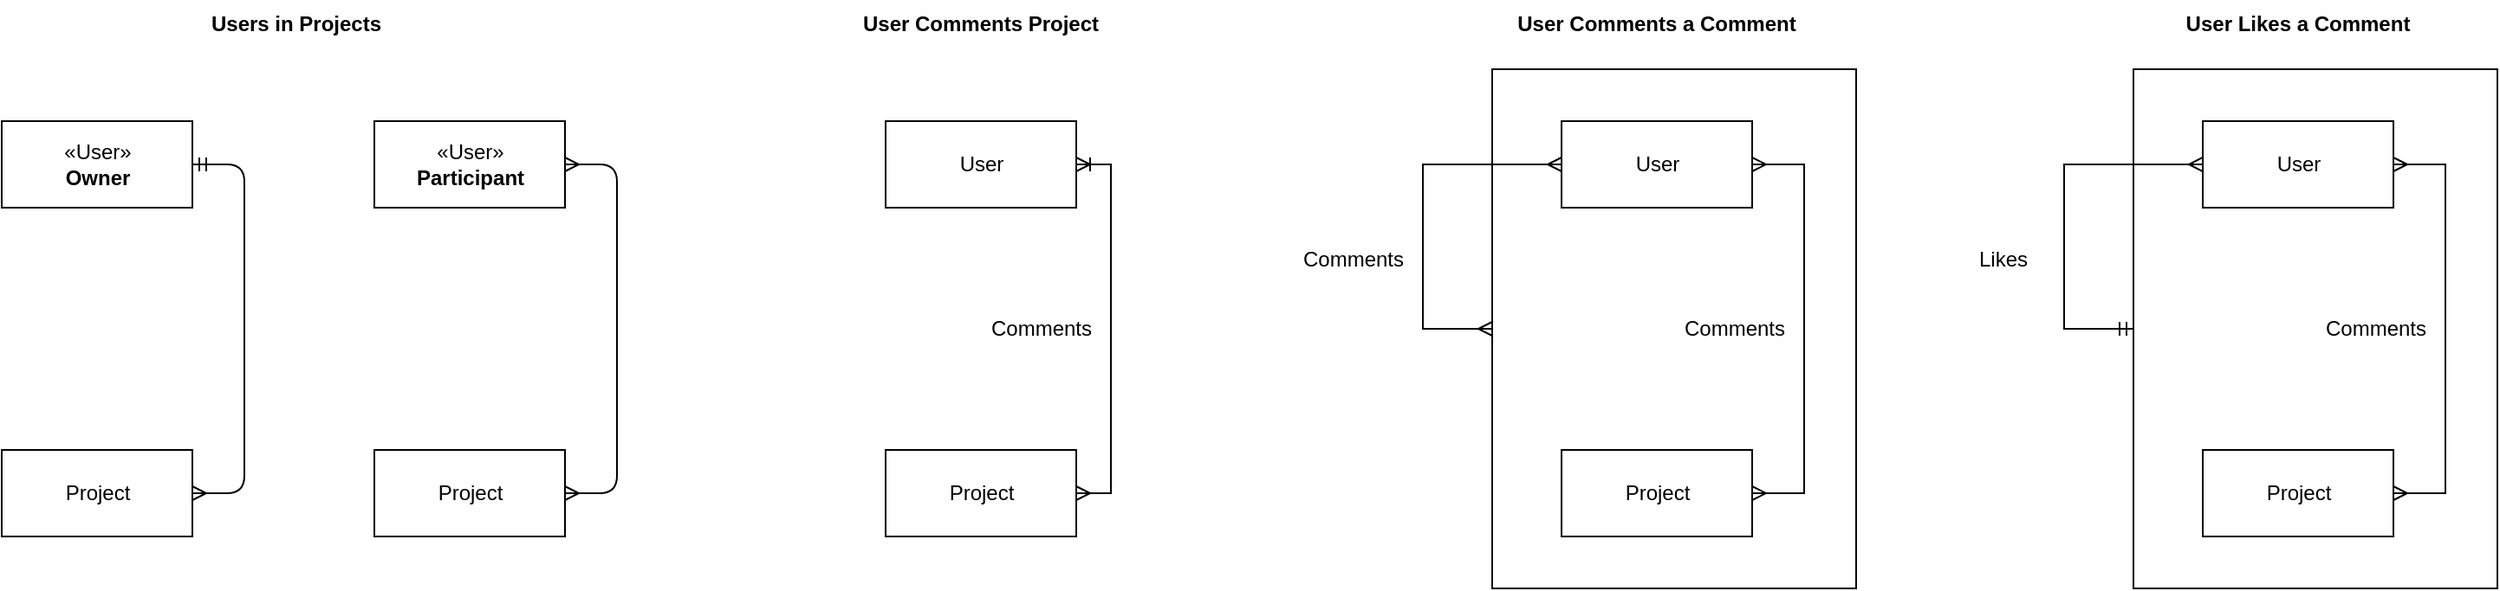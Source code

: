 <mxfile>
    <diagram id="gN5veEqgsvZ1zo1EtN6D" name="Page-1">
        <mxGraphModel dx="1009" dy="718" grid="1" gridSize="10" guides="1" tooltips="1" connect="1" arrows="1" fold="1" page="1" pageScale="1" pageWidth="850" pageHeight="1100" math="0" shadow="0">
            <root>
                <mxCell id="0"/>
                <mxCell id="1" parent="0"/>
                <mxCell id="54" value="" style="rounded=0;whiteSpace=wrap;html=1;" vertex="1" parent="1">
                    <mxGeometry x="1000" y="160" width="210" height="300" as="geometry"/>
                </mxCell>
                <mxCell id="4" value="Project" style="html=1;" vertex="1" parent="1">
                    <mxGeometry x="140" y="380" width="110" height="50" as="geometry"/>
                </mxCell>
                <mxCell id="32" value="«User»&lt;br&gt;&lt;b&gt;Owner&lt;/b&gt;" style="html=1;" vertex="1" parent="1">
                    <mxGeometry x="140" y="190" width="110" height="50" as="geometry"/>
                </mxCell>
                <mxCell id="35" value="" style="edgeStyle=entityRelationEdgeStyle;fontSize=12;html=1;endArrow=ERmany;startArrow=ERmandOne;exitX=1;exitY=0.5;exitDx=0;exitDy=0;entryX=1;entryY=0.5;entryDx=0;entryDy=0;endFill=0;" edge="1" parent="1" source="32" target="4">
                    <mxGeometry width="100" height="100" relative="1" as="geometry">
                        <mxPoint x="410" y="410" as="sourcePoint"/>
                        <mxPoint x="250" y="310" as="targetPoint"/>
                    </mxGeometry>
                </mxCell>
                <mxCell id="36" value="Project" style="html=1;" vertex="1" parent="1">
                    <mxGeometry x="355" y="380" width="110" height="50" as="geometry"/>
                </mxCell>
                <mxCell id="37" value="«User»&lt;br&gt;&lt;b&gt;Participant&lt;/b&gt;" style="html=1;" vertex="1" parent="1">
                    <mxGeometry x="355" y="190" width="110" height="50" as="geometry"/>
                </mxCell>
                <mxCell id="39" value="" style="edgeStyle=entityRelationEdgeStyle;fontSize=12;html=1;endArrow=ERmany;startArrow=ERmany;entryX=1;entryY=0.5;entryDx=0;entryDy=0;exitX=1;exitY=0.5;exitDx=0;exitDy=0;" edge="1" parent="1" source="36" target="37">
                    <mxGeometry width="100" height="100" relative="1" as="geometry">
                        <mxPoint x="285" y="410" as="sourcePoint"/>
                        <mxPoint x="445" y="280" as="targetPoint"/>
                    </mxGeometry>
                </mxCell>
                <mxCell id="41" value="Users in Projects" style="text;align=center;fontStyle=1;verticalAlign=middle;spacingLeft=3;spacingRight=3;strokeColor=none;rotatable=0;points=[[0,0.5],[1,0.5]];portConstraint=eastwest;" vertex="1" parent="1">
                    <mxGeometry x="270" y="120" width="80" height="26" as="geometry"/>
                </mxCell>
                <mxCell id="42" value="User Comments Project" style="text;align=center;fontStyle=1;verticalAlign=middle;spacingLeft=3;spacingRight=3;strokeColor=none;rotatable=0;points=[[0,0.5],[1,0.5]];portConstraint=eastwest;" vertex="1" parent="1">
                    <mxGeometry x="665" y="120" width="80" height="26" as="geometry"/>
                </mxCell>
                <mxCell id="49" style="edgeStyle=orthogonalEdgeStyle;rounded=0;orthogonalLoop=1;jettySize=auto;html=1;exitX=1;exitY=0.5;exitDx=0;exitDy=0;entryX=1;entryY=0.5;entryDx=0;entryDy=0;startArrow=ERoneToMany;startFill=0;endArrow=ERmany;endFill=0;" edge="1" parent="1" source="43" target="45">
                    <mxGeometry relative="1" as="geometry"/>
                </mxCell>
                <mxCell id="43" value="User" style="html=1;" vertex="1" parent="1">
                    <mxGeometry x="650" y="190" width="110" height="50" as="geometry"/>
                </mxCell>
                <mxCell id="45" value="Project" style="html=1;" vertex="1" parent="1">
                    <mxGeometry x="650" y="380" width="110" height="50" as="geometry"/>
                </mxCell>
                <mxCell id="50" value="User Comments a Comment" style="text;align=center;fontStyle=1;verticalAlign=middle;spacingLeft=3;spacingRight=3;strokeColor=none;rotatable=0;points=[[0,0.5],[1,0.5]];portConstraint=eastwest;" vertex="1" parent="1">
                    <mxGeometry x="1055" y="120" width="80" height="26" as="geometry"/>
                </mxCell>
                <mxCell id="51" style="edgeStyle=orthogonalEdgeStyle;rounded=0;orthogonalLoop=1;jettySize=auto;html=1;exitX=1;exitY=0.5;exitDx=0;exitDy=0;entryX=1;entryY=0.5;entryDx=0;entryDy=0;startArrow=ERmany;startFill=0;endArrow=ERmany;endFill=0;" edge="1" parent="1" source="52" target="53">
                    <mxGeometry relative="1" as="geometry">
                        <Array as="points">
                            <mxPoint x="1180" y="215"/>
                            <mxPoint x="1180" y="405"/>
                        </Array>
                    </mxGeometry>
                </mxCell>
                <mxCell id="56" style="edgeStyle=orthogonalEdgeStyle;rounded=0;orthogonalLoop=1;jettySize=auto;html=1;exitX=0;exitY=0.5;exitDx=0;exitDy=0;entryX=0;entryY=0.5;entryDx=0;entryDy=0;startArrow=ERmany;startFill=0;endArrow=ERmany;endFill=0;" edge="1" parent="1" source="52" target="54">
                    <mxGeometry relative="1" as="geometry">
                        <Array as="points">
                            <mxPoint x="960" y="215"/>
                            <mxPoint x="960" y="310"/>
                        </Array>
                    </mxGeometry>
                </mxCell>
                <mxCell id="52" value="User" style="html=1;" vertex="1" parent="1">
                    <mxGeometry x="1040" y="190" width="110" height="50" as="geometry"/>
                </mxCell>
                <mxCell id="53" value="Project" style="html=1;" vertex="1" parent="1">
                    <mxGeometry x="1040" y="380" width="110" height="50" as="geometry"/>
                </mxCell>
                <mxCell id="57" value="Comments" style="text;html=1;strokeColor=none;fillColor=none;align=center;verticalAlign=middle;whiteSpace=wrap;rounded=0;" vertex="1" parent="1">
                    <mxGeometry x="900" y="260" width="40" height="20" as="geometry"/>
                </mxCell>
                <mxCell id="58" value="Comments" style="text;html=1;strokeColor=none;fillColor=none;align=center;verticalAlign=middle;whiteSpace=wrap;rounded=0;" vertex="1" parent="1">
                    <mxGeometry x="1120" y="300" width="40" height="20" as="geometry"/>
                </mxCell>
                <mxCell id="59" value="Comments" style="text;html=1;strokeColor=none;fillColor=none;align=center;verticalAlign=middle;whiteSpace=wrap;rounded=0;" vertex="1" parent="1">
                    <mxGeometry x="720" y="300" width="40" height="20" as="geometry"/>
                </mxCell>
                <mxCell id="60" value="" style="rounded=0;whiteSpace=wrap;html=1;" vertex="1" parent="1">
                    <mxGeometry x="1370" y="160" width="210" height="300" as="geometry"/>
                </mxCell>
                <mxCell id="61" value="User Likes a Comment" style="text;align=center;fontStyle=1;verticalAlign=middle;spacingLeft=3;spacingRight=3;strokeColor=none;rotatable=0;points=[[0,0.5],[1,0.5]];portConstraint=eastwest;" vertex="1" parent="1">
                    <mxGeometry x="1425" y="120" width="80" height="26" as="geometry"/>
                </mxCell>
                <mxCell id="62" style="edgeStyle=orthogonalEdgeStyle;rounded=0;orthogonalLoop=1;jettySize=auto;html=1;exitX=1;exitY=0.5;exitDx=0;exitDy=0;entryX=1;entryY=0.5;entryDx=0;entryDy=0;startArrow=ERmany;startFill=0;endArrow=ERmany;endFill=0;" edge="1" parent="1" source="64" target="65">
                    <mxGeometry relative="1" as="geometry">
                        <Array as="points">
                            <mxPoint x="1550" y="215"/>
                            <mxPoint x="1550" y="405"/>
                        </Array>
                    </mxGeometry>
                </mxCell>
                <mxCell id="63" style="edgeStyle=orthogonalEdgeStyle;rounded=0;orthogonalLoop=1;jettySize=auto;html=1;exitX=0;exitY=0.5;exitDx=0;exitDy=0;entryX=0;entryY=0.5;entryDx=0;entryDy=0;startArrow=ERmany;startFill=0;endArrow=ERmandOne;endFill=0;" edge="1" parent="1" source="64" target="60">
                    <mxGeometry relative="1" as="geometry">
                        <Array as="points">
                            <mxPoint x="1330" y="215"/>
                            <mxPoint x="1330" y="310"/>
                        </Array>
                    </mxGeometry>
                </mxCell>
                <mxCell id="64" value="User" style="html=1;" vertex="1" parent="1">
                    <mxGeometry x="1410" y="190" width="110" height="50" as="geometry"/>
                </mxCell>
                <mxCell id="65" value="Project" style="html=1;" vertex="1" parent="1">
                    <mxGeometry x="1410" y="380" width="110" height="50" as="geometry"/>
                </mxCell>
                <mxCell id="66" value="Likes" style="text;html=1;strokeColor=none;fillColor=none;align=center;verticalAlign=middle;whiteSpace=wrap;rounded=0;" vertex="1" parent="1">
                    <mxGeometry x="1275" y="260" width="40" height="20" as="geometry"/>
                </mxCell>
                <mxCell id="67" value="Comments" style="text;html=1;strokeColor=none;fillColor=none;align=center;verticalAlign=middle;whiteSpace=wrap;rounded=0;" vertex="1" parent="1">
                    <mxGeometry x="1490" y="300" width="40" height="20" as="geometry"/>
                </mxCell>
            </root>
        </mxGraphModel>
    </diagram>
</mxfile>